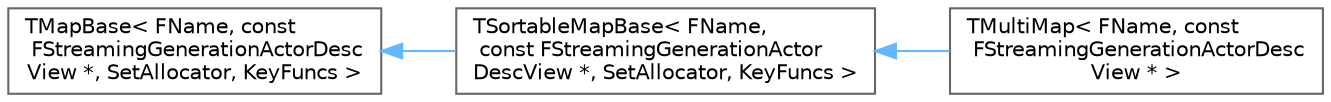 digraph "Graphical Class Hierarchy"
{
 // INTERACTIVE_SVG=YES
 // LATEX_PDF_SIZE
  bgcolor="transparent";
  edge [fontname=Helvetica,fontsize=10,labelfontname=Helvetica,labelfontsize=10];
  node [fontname=Helvetica,fontsize=10,shape=box,height=0.2,width=0.4];
  rankdir="LR";
  Node0 [id="Node000000",label="TMapBase\< FName, const\l FStreamingGenerationActorDesc\lView *, SetAllocator, KeyFuncs \>",height=0.2,width=0.4,color="grey40", fillcolor="white", style="filled",URL="$d8/dad/classTMapBase.html",tooltip=" "];
  Node0 -> Node1 [id="edge6754_Node000000_Node000001",dir="back",color="steelblue1",style="solid",tooltip=" "];
  Node1 [id="Node000001",label="TSortableMapBase\< FName,\l const FStreamingGenerationActor\lDescView *, SetAllocator, KeyFuncs \>",height=0.2,width=0.4,color="grey40", fillcolor="white", style="filled",URL="$de/df5/classTSortableMapBase.html",tooltip=" "];
  Node1 -> Node2 [id="edge6755_Node000001_Node000002",dir="back",color="steelblue1",style="solid",tooltip=" "];
  Node2 [id="Node000002",label="TMultiMap\< FName, const\l FStreamingGenerationActorDesc\lView * \>",height=0.2,width=0.4,color="grey40", fillcolor="white", style="filled",URL="$d2/df5/classTMultiMap.html",tooltip=" "];
}
